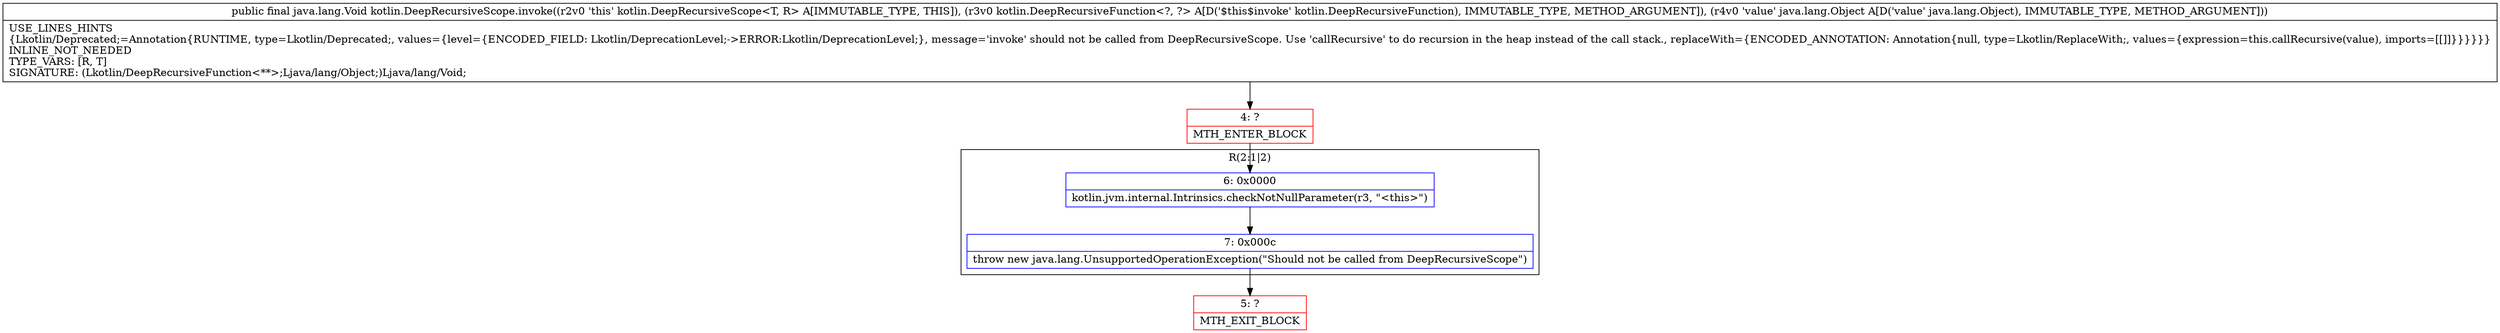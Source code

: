 digraph "CFG forkotlin.DeepRecursiveScope.invoke(Lkotlin\/DeepRecursiveFunction;Ljava\/lang\/Object;)Ljava\/lang\/Void;" {
subgraph cluster_Region_1697596938 {
label = "R(2:1|2)";
node [shape=record,color=blue];
Node_6 [shape=record,label="{6\:\ 0x0000|kotlin.jvm.internal.Intrinsics.checkNotNullParameter(r3, \"\<this\>\")\l}"];
Node_7 [shape=record,label="{7\:\ 0x000c|throw new java.lang.UnsupportedOperationException(\"Should not be called from DeepRecursiveScope\")\l}"];
}
Node_4 [shape=record,color=red,label="{4\:\ ?|MTH_ENTER_BLOCK\l}"];
Node_5 [shape=record,color=red,label="{5\:\ ?|MTH_EXIT_BLOCK\l}"];
MethodNode[shape=record,label="{public final java.lang.Void kotlin.DeepRecursiveScope.invoke((r2v0 'this' kotlin.DeepRecursiveScope\<T, R\> A[IMMUTABLE_TYPE, THIS]), (r3v0 kotlin.DeepRecursiveFunction\<?, ?\> A[D('$this$invoke' kotlin.DeepRecursiveFunction), IMMUTABLE_TYPE, METHOD_ARGUMENT]), (r4v0 'value' java.lang.Object A[D('value' java.lang.Object), IMMUTABLE_TYPE, METHOD_ARGUMENT]))  | USE_LINES_HINTS\l\{Lkotlin\/Deprecated;=Annotation\{RUNTIME, type=Lkotlin\/Deprecated;, values=\{level=\{ENCODED_FIELD: Lkotlin\/DeprecationLevel;\-\>ERROR:Lkotlin\/DeprecationLevel;\}, message='invoke' should not be called from DeepRecursiveScope. Use 'callRecursive' to do recursion in the heap instead of the call stack., replaceWith=\{ENCODED_ANNOTATION: Annotation\{null, type=Lkotlin\/ReplaceWith;, values=\{expression=this.callRecursive(value), imports=[[]]\}\}\}\}\}\}\lINLINE_NOT_NEEDED\lTYPE_VARS: [R, T]\lSIGNATURE: (Lkotlin\/DeepRecursiveFunction\<**\>;Ljava\/lang\/Object;)Ljava\/lang\/Void;\l}"];
MethodNode -> Node_4;Node_6 -> Node_7;
Node_7 -> Node_5;
Node_4 -> Node_6;
}

